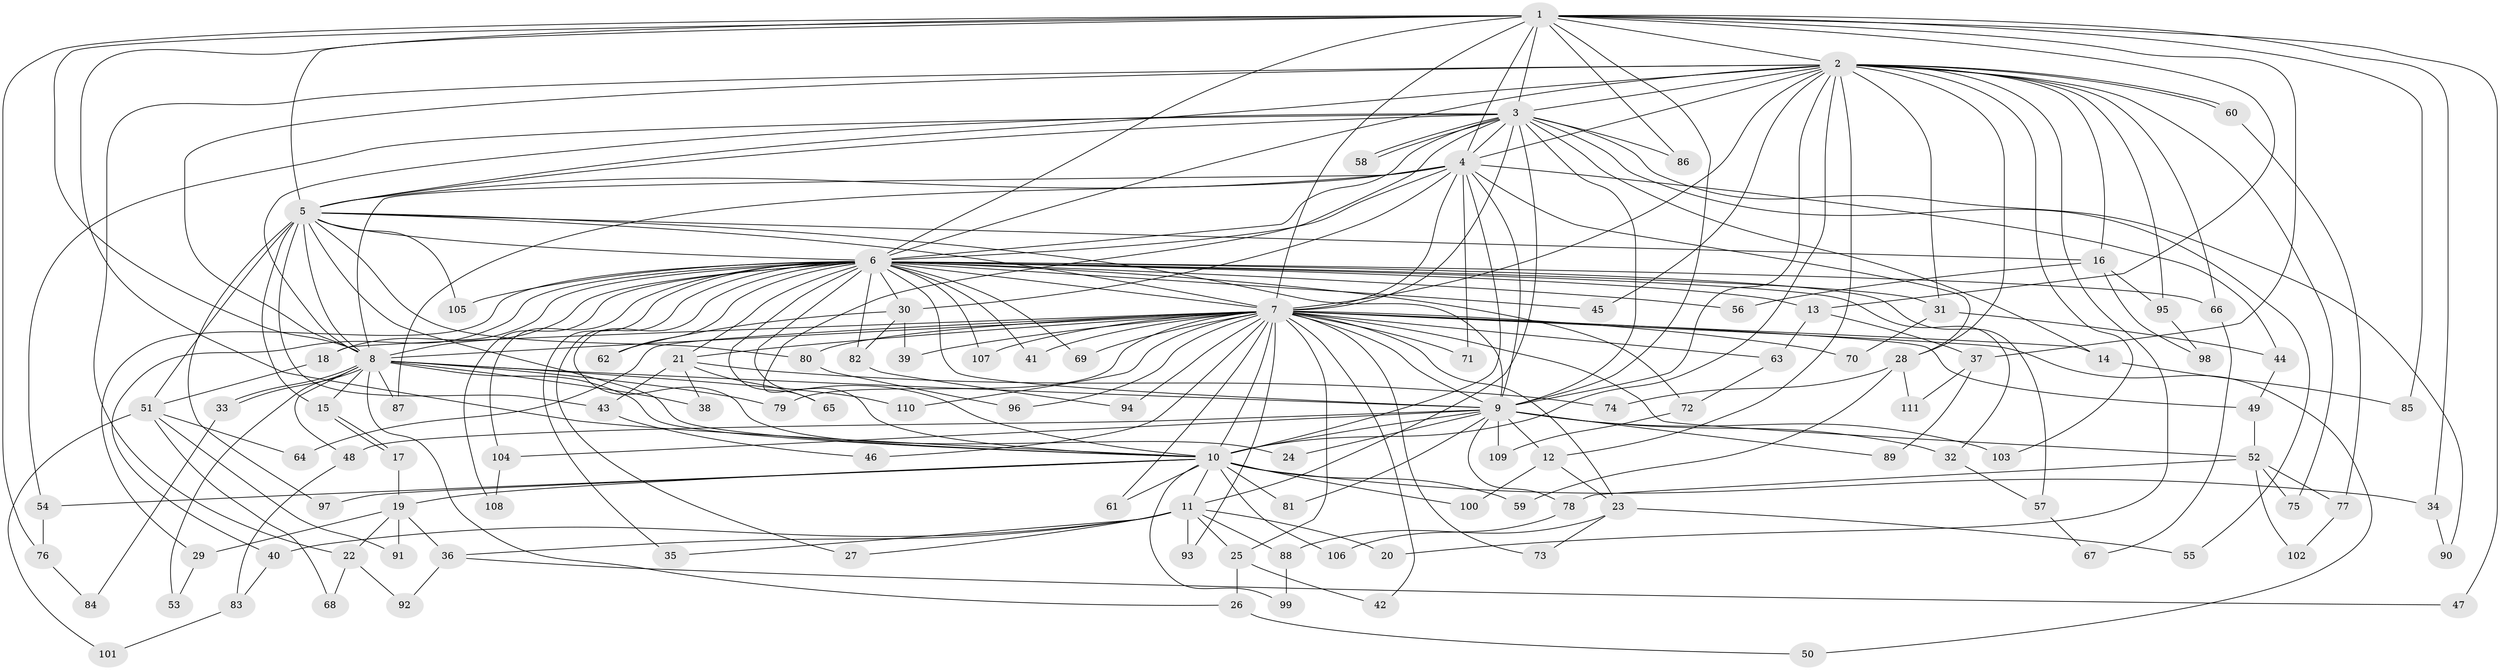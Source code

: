 // Generated by graph-tools (version 1.1) at 2025/44/03/09/25 04:44:30]
// undirected, 111 vertices, 247 edges
graph export_dot {
graph [start="1"]
  node [color=gray90,style=filled];
  1;
  2;
  3;
  4;
  5;
  6;
  7;
  8;
  9;
  10;
  11;
  12;
  13;
  14;
  15;
  16;
  17;
  18;
  19;
  20;
  21;
  22;
  23;
  24;
  25;
  26;
  27;
  28;
  29;
  30;
  31;
  32;
  33;
  34;
  35;
  36;
  37;
  38;
  39;
  40;
  41;
  42;
  43;
  44;
  45;
  46;
  47;
  48;
  49;
  50;
  51;
  52;
  53;
  54;
  55;
  56;
  57;
  58;
  59;
  60;
  61;
  62;
  63;
  64;
  65;
  66;
  67;
  68;
  69;
  70;
  71;
  72;
  73;
  74;
  75;
  76;
  77;
  78;
  79;
  80;
  81;
  82;
  83;
  84;
  85;
  86;
  87;
  88;
  89;
  90;
  91;
  92;
  93;
  94;
  95;
  96;
  97;
  98;
  99;
  100;
  101;
  102;
  103;
  104;
  105;
  106;
  107;
  108;
  109;
  110;
  111;
  1 -- 2;
  1 -- 3;
  1 -- 4;
  1 -- 5;
  1 -- 6;
  1 -- 7;
  1 -- 8;
  1 -- 9;
  1 -- 10;
  1 -- 13;
  1 -- 34;
  1 -- 37;
  1 -- 47;
  1 -- 76;
  1 -- 85;
  1 -- 86;
  2 -- 3;
  2 -- 4;
  2 -- 5;
  2 -- 6;
  2 -- 7;
  2 -- 8;
  2 -- 9;
  2 -- 10;
  2 -- 12;
  2 -- 16;
  2 -- 20;
  2 -- 22;
  2 -- 28;
  2 -- 31;
  2 -- 45;
  2 -- 60;
  2 -- 60;
  2 -- 66;
  2 -- 75;
  2 -- 95;
  2 -- 103;
  3 -- 4;
  3 -- 5;
  3 -- 6;
  3 -- 7;
  3 -- 8;
  3 -- 9;
  3 -- 10;
  3 -- 11;
  3 -- 14;
  3 -- 54;
  3 -- 55;
  3 -- 58;
  3 -- 58;
  3 -- 86;
  3 -- 90;
  4 -- 5;
  4 -- 6;
  4 -- 7;
  4 -- 8;
  4 -- 9;
  4 -- 10;
  4 -- 28;
  4 -- 30;
  4 -- 44;
  4 -- 71;
  4 -- 87;
  5 -- 6;
  5 -- 7;
  5 -- 8;
  5 -- 9;
  5 -- 10;
  5 -- 15;
  5 -- 16;
  5 -- 43;
  5 -- 51;
  5 -- 80;
  5 -- 97;
  5 -- 105;
  6 -- 7;
  6 -- 8;
  6 -- 9;
  6 -- 10;
  6 -- 13;
  6 -- 18;
  6 -- 21;
  6 -- 24;
  6 -- 27;
  6 -- 29;
  6 -- 30;
  6 -- 31;
  6 -- 32;
  6 -- 35;
  6 -- 40;
  6 -- 41;
  6 -- 45;
  6 -- 56;
  6 -- 57;
  6 -- 62;
  6 -- 65;
  6 -- 66;
  6 -- 69;
  6 -- 72;
  6 -- 82;
  6 -- 104;
  6 -- 105;
  6 -- 107;
  6 -- 108;
  7 -- 8;
  7 -- 9;
  7 -- 10;
  7 -- 14;
  7 -- 18;
  7 -- 21;
  7 -- 23;
  7 -- 25;
  7 -- 39;
  7 -- 41;
  7 -- 42;
  7 -- 46;
  7 -- 49;
  7 -- 50;
  7 -- 52;
  7 -- 61;
  7 -- 63;
  7 -- 64;
  7 -- 69;
  7 -- 70;
  7 -- 71;
  7 -- 73;
  7 -- 79;
  7 -- 80;
  7 -- 93;
  7 -- 94;
  7 -- 96;
  7 -- 107;
  7 -- 110;
  8 -- 9;
  8 -- 10;
  8 -- 15;
  8 -- 26;
  8 -- 33;
  8 -- 33;
  8 -- 38;
  8 -- 48;
  8 -- 53;
  8 -- 79;
  8 -- 87;
  8 -- 110;
  9 -- 10;
  9 -- 12;
  9 -- 24;
  9 -- 32;
  9 -- 48;
  9 -- 78;
  9 -- 81;
  9 -- 89;
  9 -- 103;
  9 -- 104;
  9 -- 109;
  10 -- 11;
  10 -- 19;
  10 -- 34;
  10 -- 54;
  10 -- 59;
  10 -- 61;
  10 -- 81;
  10 -- 97;
  10 -- 99;
  10 -- 100;
  10 -- 106;
  11 -- 20;
  11 -- 25;
  11 -- 27;
  11 -- 35;
  11 -- 36;
  11 -- 40;
  11 -- 88;
  11 -- 93;
  12 -- 23;
  12 -- 100;
  13 -- 37;
  13 -- 63;
  14 -- 85;
  15 -- 17;
  15 -- 17;
  16 -- 56;
  16 -- 95;
  16 -- 98;
  17 -- 19;
  18 -- 51;
  19 -- 22;
  19 -- 29;
  19 -- 36;
  19 -- 91;
  21 -- 38;
  21 -- 43;
  21 -- 65;
  21 -- 74;
  22 -- 68;
  22 -- 92;
  23 -- 55;
  23 -- 73;
  23 -- 88;
  25 -- 26;
  25 -- 42;
  26 -- 50;
  28 -- 59;
  28 -- 74;
  28 -- 111;
  29 -- 53;
  30 -- 39;
  30 -- 62;
  30 -- 82;
  31 -- 44;
  31 -- 70;
  32 -- 57;
  33 -- 84;
  34 -- 90;
  36 -- 47;
  36 -- 92;
  37 -- 89;
  37 -- 111;
  40 -- 83;
  43 -- 46;
  44 -- 49;
  48 -- 83;
  49 -- 52;
  51 -- 64;
  51 -- 68;
  51 -- 91;
  51 -- 101;
  52 -- 75;
  52 -- 77;
  52 -- 78;
  52 -- 102;
  54 -- 76;
  57 -- 67;
  60 -- 77;
  63 -- 72;
  66 -- 67;
  72 -- 109;
  76 -- 84;
  77 -- 102;
  78 -- 106;
  80 -- 96;
  82 -- 94;
  83 -- 101;
  88 -- 99;
  95 -- 98;
  104 -- 108;
}
